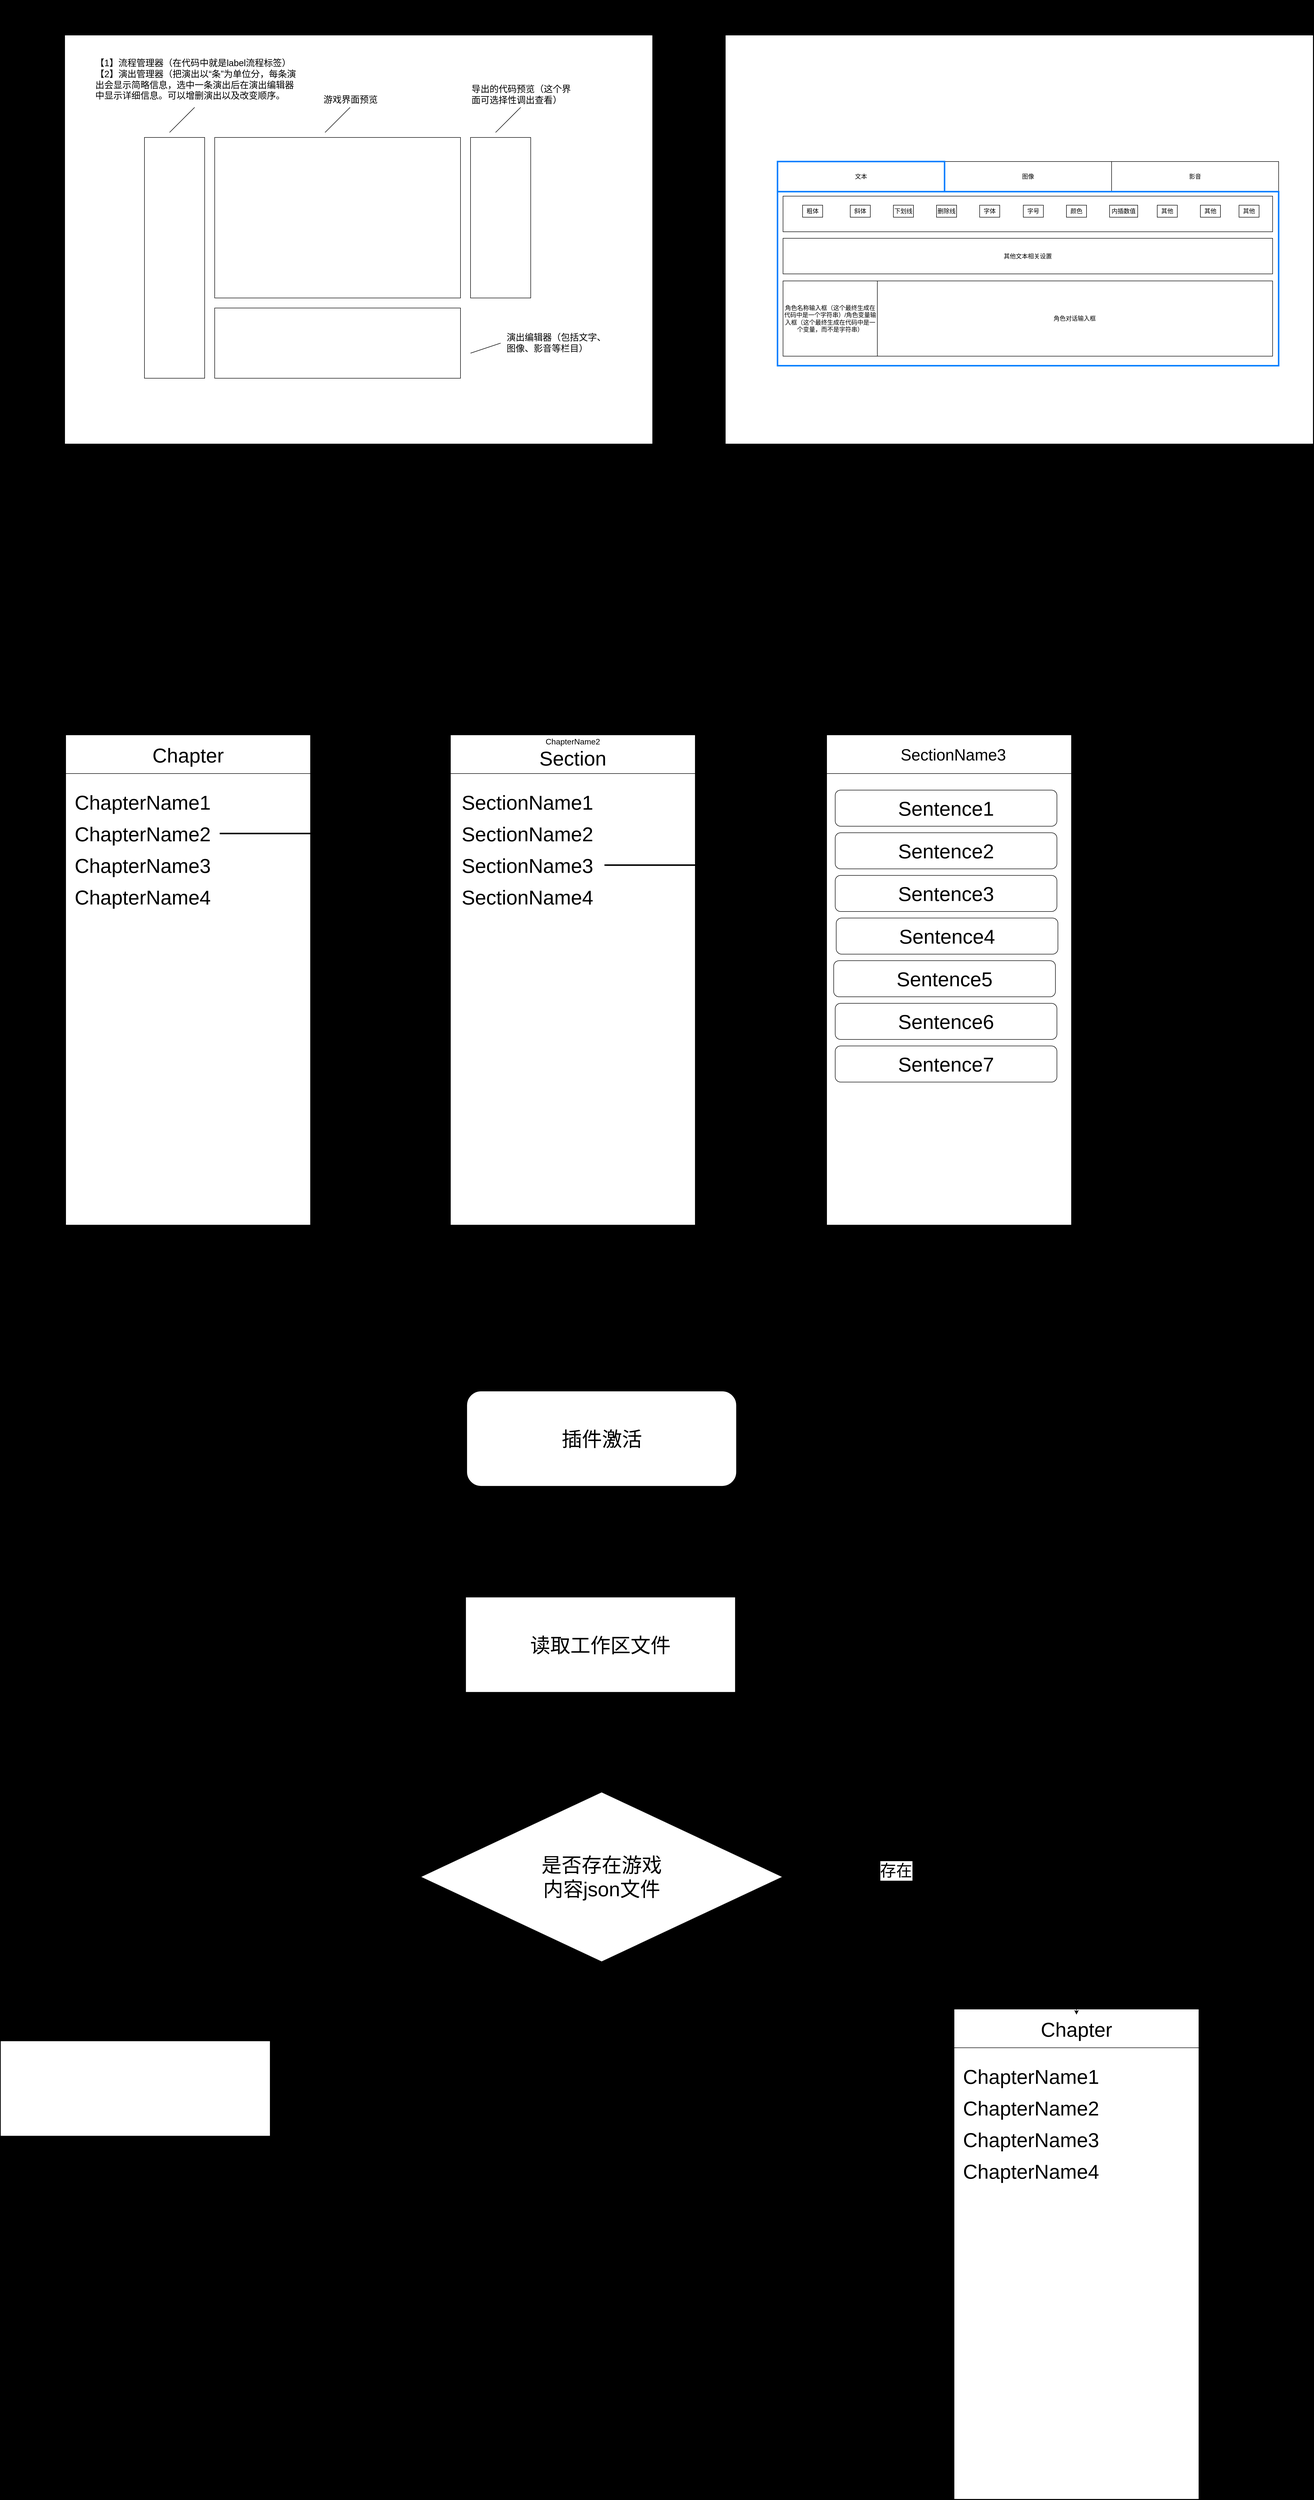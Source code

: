 <mxfile version="24.4.0" type="device">
  <diagram id="yBAzstfBOn8puNv_v_7L" name="Page-1">
    <mxGraphModel dx="2049" dy="1673" grid="0" gridSize="10" guides="1" tooltips="1" connect="1" arrows="1" fold="1" page="0" pageScale="1" pageWidth="850" pageHeight="1100" background="#000000" math="0" shadow="0">
      <root>
        <mxCell id="0" />
        <mxCell id="1" parent="0" />
        <mxCell id="2x3ec99F89r2X7fORg5g-35" value="" style="rounded=0;whiteSpace=wrap;html=1;" parent="1" vertex="1">
          <mxGeometry x="-89" y="36" width="1172" height="815" as="geometry" />
        </mxCell>
        <mxCell id="2x3ec99F89r2X7fORg5g-1" value="" style="rounded=0;whiteSpace=wrap;html=1;" parent="1" vertex="1">
          <mxGeometry x="210" y="240" width="490" height="320" as="geometry" />
        </mxCell>
        <mxCell id="2x3ec99F89r2X7fORg5g-2" value="" style="rounded=0;whiteSpace=wrap;html=1;" parent="1" vertex="1">
          <mxGeometry x="70" y="240" width="120" height="480" as="geometry" />
        </mxCell>
        <mxCell id="2x3ec99F89r2X7fORg5g-3" value="" style="rounded=0;whiteSpace=wrap;html=1;" parent="1" vertex="1">
          <mxGeometry x="210" y="580" width="490" height="140" as="geometry" />
        </mxCell>
        <mxCell id="2x3ec99F89r2X7fORg5g-4" value="" style="rounded=0;whiteSpace=wrap;html=1;" parent="1" vertex="1">
          <mxGeometry x="720" y="240" width="120" height="320" as="geometry" />
        </mxCell>
        <mxCell id="2x3ec99F89r2X7fORg5g-5" value="" style="endArrow=none;html=1;rounded=0;" parent="1" edge="1">
          <mxGeometry width="50" height="50" relative="1" as="geometry">
            <mxPoint x="120" y="230" as="sourcePoint" />
            <mxPoint x="170" y="180" as="targetPoint" />
          </mxGeometry>
        </mxCell>
        <mxCell id="2x3ec99F89r2X7fORg5g-6" value="" style="endArrow=none;html=1;rounded=0;" parent="1" edge="1">
          <mxGeometry width="50" height="50" relative="1" as="geometry">
            <mxPoint x="430" y="230" as="sourcePoint" />
            <mxPoint x="480" y="180" as="targetPoint" />
          </mxGeometry>
        </mxCell>
        <mxCell id="2x3ec99F89r2X7fORg5g-7" value="" style="endArrow=none;html=1;rounded=0;" parent="1" edge="1">
          <mxGeometry width="50" height="50" relative="1" as="geometry">
            <mxPoint x="770" y="230" as="sourcePoint" />
            <mxPoint x="820" y="180" as="targetPoint" />
          </mxGeometry>
        </mxCell>
        <mxCell id="2x3ec99F89r2X7fORg5g-8" value="" style="endArrow=none;html=1;rounded=0;" parent="1" edge="1">
          <mxGeometry width="50" height="50" relative="1" as="geometry">
            <mxPoint x="720" y="670" as="sourcePoint" />
            <mxPoint x="780" y="650" as="targetPoint" />
          </mxGeometry>
        </mxCell>
        <mxCell id="2x3ec99F89r2X7fORg5g-9" value="&lt;font style=&quot;font-size: 18px;&quot;&gt;【1】流程管理器（在代码中就是label流程标签）&lt;/font&gt;&lt;div&gt;&lt;font style=&quot;font-size: 18px;&quot;&gt;【2】演出管理器（把演出以“条”为单位分，每条演出会显示简略信息，选中一条演出后在演出编辑器中显示详细信息。可以增删演出以及改变顺序。&lt;/font&gt;&lt;/div&gt;" style="text;html=1;align=left;verticalAlign=middle;whiteSpace=wrap;rounded=0;" parent="1" vertex="1">
          <mxGeometry x="-30" y="80" width="410" height="90" as="geometry" />
        </mxCell>
        <mxCell id="2x3ec99F89r2X7fORg5g-32" value="&lt;span style=&quot;font-size: 18px;&quot;&gt;游戏界面预览&lt;/span&gt;" style="text;html=1;align=left;verticalAlign=middle;whiteSpace=wrap;rounded=0;" parent="1" vertex="1">
          <mxGeometry x="425" y="140" width="115" height="50" as="geometry" />
        </mxCell>
        <mxCell id="2x3ec99F89r2X7fORg5g-33" value="&lt;span style=&quot;font-size: 18px;&quot;&gt;导出的代码预览（这个界面可选择性调出查看）&lt;/span&gt;" style="text;html=1;align=left;verticalAlign=middle;whiteSpace=wrap;rounded=0;" parent="1" vertex="1">
          <mxGeometry x="720" y="130" width="210" height="50" as="geometry" />
        </mxCell>
        <mxCell id="2x3ec99F89r2X7fORg5g-34" value="&lt;span style=&quot;font-size: 18px;&quot;&gt;演出编辑器（包括文字、图像、影音等栏目）&lt;/span&gt;" style="text;html=1;align=left;verticalAlign=middle;whiteSpace=wrap;rounded=0;" parent="1" vertex="1">
          <mxGeometry x="790" y="625" width="210" height="50" as="geometry" />
        </mxCell>
        <mxCell id="LYegX_jkHndUCtWD2GBS-1" value="&lt;font style=&quot;font-size: 40px;&quot;&gt;整体布局&lt;/font&gt;" style="text;html=1;align=center;verticalAlign=middle;whiteSpace=wrap;rounded=0;" parent="1" vertex="1">
          <mxGeometry x="-89" y="-31" width="181" height="67" as="geometry" />
        </mxCell>
        <mxCell id="LYegX_jkHndUCtWD2GBS-2" value="" style="rounded=0;whiteSpace=wrap;html=1;" parent="1" vertex="1">
          <mxGeometry x="1228" y="36" width="1172" height="815" as="geometry" />
        </mxCell>
        <mxCell id="LYegX_jkHndUCtWD2GBS-6" value="图像" style="rounded=0;whiteSpace=wrap;html=1;" parent="1" vertex="1">
          <mxGeometry x="1665" y="288" width="333" height="60" as="geometry" />
        </mxCell>
        <mxCell id="LYegX_jkHndUCtWD2GBS-5" value="文本" style="rounded=0;whiteSpace=wrap;html=1;strokeColor=#007FFF;strokeWidth=3;" parent="1" vertex="1">
          <mxGeometry x="1332" y="288" width="333" height="60" as="geometry" />
        </mxCell>
        <mxCell id="LYegX_jkHndUCtWD2GBS-7" value="影音" style="rounded=0;whiteSpace=wrap;html=1;" parent="1" vertex="1">
          <mxGeometry x="1998" y="288" width="333" height="60" as="geometry" />
        </mxCell>
        <mxCell id="LYegX_jkHndUCtWD2GBS-4" value="" style="rounded=0;whiteSpace=wrap;html=1;strokeColor=#007fff;strokeWidth=3;" parent="1" vertex="1">
          <mxGeometry x="1332" y="348" width="999" height="347" as="geometry" />
        </mxCell>
        <mxCell id="LYegX_jkHndUCtWD2GBS-8" value="角色对话输入框" style="rounded=0;whiteSpace=wrap;html=1;" parent="1" vertex="1">
          <mxGeometry x="1530" y="526" width="789" height="150" as="geometry" />
        </mxCell>
        <mxCell id="LYegX_jkHndUCtWD2GBS-30" value="" style="rounded=0;whiteSpace=wrap;html=1;" parent="1" vertex="1">
          <mxGeometry x="1343" y="357" width="976" height="71" as="geometry" />
        </mxCell>
        <mxCell id="LYegX_jkHndUCtWD2GBS-19" value="粗体" style="rounded=0;whiteSpace=wrap;html=1;" parent="1" vertex="1">
          <mxGeometry x="1382" y="375" width="40" height="24" as="geometry" />
        </mxCell>
        <mxCell id="LYegX_jkHndUCtWD2GBS-20" value="斜体" style="rounded=0;whiteSpace=wrap;html=1;" parent="1" vertex="1">
          <mxGeometry x="1477" y="375" width="40" height="24" as="geometry" />
        </mxCell>
        <mxCell id="LYegX_jkHndUCtWD2GBS-21" value="下划线" style="rounded=0;whiteSpace=wrap;html=1;" parent="1" vertex="1">
          <mxGeometry x="1563" y="375" width="40" height="24" as="geometry" />
        </mxCell>
        <mxCell id="LYegX_jkHndUCtWD2GBS-22" value="删除线" style="rounded=0;whiteSpace=wrap;html=1;" parent="1" vertex="1">
          <mxGeometry x="1649" y="375" width="40" height="24" as="geometry" />
        </mxCell>
        <mxCell id="LYegX_jkHndUCtWD2GBS-23" value="字体" style="rounded=0;whiteSpace=wrap;html=1;" parent="1" vertex="1">
          <mxGeometry x="1735" y="375" width="40" height="24" as="geometry" />
        </mxCell>
        <mxCell id="LYegX_jkHndUCtWD2GBS-24" value="字号" style="rounded=0;whiteSpace=wrap;html=1;" parent="1" vertex="1">
          <mxGeometry x="1822" y="375" width="40" height="24" as="geometry" />
        </mxCell>
        <mxCell id="LYegX_jkHndUCtWD2GBS-25" value="颜色" style="rounded=0;whiteSpace=wrap;html=1;" parent="1" vertex="1">
          <mxGeometry x="1908" y="375" width="40" height="24" as="geometry" />
        </mxCell>
        <mxCell id="LYegX_jkHndUCtWD2GBS-26" value="内插数值" style="rounded=0;whiteSpace=wrap;html=1;" parent="1" vertex="1">
          <mxGeometry x="1994" y="375" width="56" height="24" as="geometry" />
        </mxCell>
        <mxCell id="LYegX_jkHndUCtWD2GBS-27" value="其他" style="rounded=0;whiteSpace=wrap;html=1;" parent="1" vertex="1">
          <mxGeometry x="2089" y="375" width="40" height="24" as="geometry" />
        </mxCell>
        <mxCell id="LYegX_jkHndUCtWD2GBS-28" value="其他" style="rounded=0;whiteSpace=wrap;html=1;" parent="1" vertex="1">
          <mxGeometry x="2175" y="375" width="40" height="24" as="geometry" />
        </mxCell>
        <mxCell id="LYegX_jkHndUCtWD2GBS-29" value="其他" style="rounded=0;whiteSpace=wrap;html=1;" parent="1" vertex="1">
          <mxGeometry x="2252" y="375" width="40" height="24" as="geometry" />
        </mxCell>
        <mxCell id="LYegX_jkHndUCtWD2GBS-31" value="&lt;font style=&quot;font-size: 40px;&quot;&gt;演出编辑器&lt;/font&gt;" style="text;html=1;align=center;verticalAlign=middle;whiteSpace=wrap;rounded=0;" parent="1" vertex="1">
          <mxGeometry x="1228" y="-34" width="212" height="67" as="geometry" />
        </mxCell>
        <mxCell id="LYegX_jkHndUCtWD2GBS-32" value="角色名称输入框（这个最终生成在代码中是一个字符串）/角色变量输入框（这个最终生成在代码中是一个变量，而不是字符串）" style="rounded=0;whiteSpace=wrap;html=1;fontSize=12;" parent="1" vertex="1">
          <mxGeometry x="1343" y="526" width="188" height="150" as="geometry" />
        </mxCell>
        <mxCell id="LYegX_jkHndUCtWD2GBS-33" value="其他文本相关设置" style="rounded=0;whiteSpace=wrap;html=1;" parent="1" vertex="1">
          <mxGeometry x="1343" y="441" width="976" height="71" as="geometry" />
        </mxCell>
        <mxCell id="7gioDqXQ-pu81UqjBhyL-1" value="&lt;span style=&quot;font-size: 40px;&quot;&gt;一个简单的演出内容管理视图（位于sidebar webview）&lt;/span&gt;" style="text;html=1;align=center;verticalAlign=middle;whiteSpace=wrap;rounded=0;" parent="1" vertex="1">
          <mxGeometry x="-89" y="1281" width="980" height="110" as="geometry" />
        </mxCell>
        <mxCell id="7gioDqXQ-pu81UqjBhyL-54" value="" style="group" parent="1" vertex="1" connectable="0">
          <mxGeometry x="-87" y="1431" width="2005" height="977" as="geometry" />
        </mxCell>
        <mxCell id="7gioDqXQ-pu81UqjBhyL-2" value="" style="rounded=0;whiteSpace=wrap;html=1;" parent="7gioDqXQ-pu81UqjBhyL-54" vertex="1">
          <mxGeometry width="488" height="977" as="geometry" />
        </mxCell>
        <mxCell id="7gioDqXQ-pu81UqjBhyL-4" value="&lt;font style=&quot;font-size: 40px;&quot;&gt;Ch&lt;font style=&quot;font-size: 40px;&quot;&gt;apt&lt;/font&gt;er&lt;/font&gt;" style="text;html=1;align=center;verticalAlign=middle;whiteSpace=wrap;rounded=0;" parent="7gioDqXQ-pu81UqjBhyL-54" vertex="1">
          <mxGeometry x="168" y="11" width="152" height="58" as="geometry" />
        </mxCell>
        <mxCell id="7gioDqXQ-pu81UqjBhyL-5" value="" style="shape=cross;whiteSpace=wrap;html=1;strokeColor=none;fillColor=#FFFFFF;size=0.274;aspect=fixed;" parent="7gioDqXQ-pu81UqjBhyL-54" vertex="1">
          <mxGeometry x="432" y="20" width="40" height="40" as="geometry" />
        </mxCell>
        <mxCell id="7gioDqXQ-pu81UqjBhyL-6" value="" style="endArrow=none;html=1;rounded=0;entryX=1;entryY=0.25;entryDx=0;entryDy=0;exitX=0;exitY=0.25;exitDx=0;exitDy=0;" parent="7gioDqXQ-pu81UqjBhyL-54" edge="1">
          <mxGeometry width="50" height="50" relative="1" as="geometry">
            <mxPoint y="77" as="sourcePoint" />
            <mxPoint x="488" y="77" as="targetPoint" />
          </mxGeometry>
        </mxCell>
        <mxCell id="7gioDqXQ-pu81UqjBhyL-7" value="&lt;font style=&quot;font-size: 40px;&quot;&gt;Ch&lt;font style=&quot;font-size: 40px;&quot;&gt;apt&lt;/font&gt;erName1&lt;/font&gt;" style="text;html=1;align=center;verticalAlign=middle;whiteSpace=wrap;rounded=0;" parent="7gioDqXQ-pu81UqjBhyL-54" vertex="1">
          <mxGeometry y="102" width="307" height="63" as="geometry" />
        </mxCell>
        <mxCell id="7gioDqXQ-pu81UqjBhyL-35" style="edgeStyle=orthogonalEdgeStyle;rounded=0;orthogonalLoop=1;jettySize=auto;html=1;entryX=0;entryY=0.5;entryDx=0;entryDy=0;strokeWidth=3;" parent="7gioDqXQ-pu81UqjBhyL-54" source="7gioDqXQ-pu81UqjBhyL-8" target="7gioDqXQ-pu81UqjBhyL-25" edge="1">
          <mxGeometry relative="1" as="geometry" />
        </mxCell>
        <mxCell id="7gioDqXQ-pu81UqjBhyL-8" value="&lt;font style=&quot;font-size: 40px;&quot;&gt;Ch&lt;font style=&quot;font-size: 40px;&quot;&gt;apt&lt;/font&gt;erName2&lt;/font&gt;" style="text;html=1;align=center;verticalAlign=middle;whiteSpace=wrap;rounded=0;" parent="7gioDqXQ-pu81UqjBhyL-54" vertex="1">
          <mxGeometry y="165" width="307" height="63" as="geometry" />
        </mxCell>
        <mxCell id="7gioDqXQ-pu81UqjBhyL-9" value="&lt;font style=&quot;font-size: 40px;&quot;&gt;Ch&lt;font style=&quot;font-size: 40px;&quot;&gt;apt&lt;/font&gt;erName3&lt;/font&gt;" style="text;html=1;align=center;verticalAlign=middle;whiteSpace=wrap;rounded=0;" parent="7gioDqXQ-pu81UqjBhyL-54" vertex="1">
          <mxGeometry y="228" width="307" height="63" as="geometry" />
        </mxCell>
        <mxCell id="7gioDqXQ-pu81UqjBhyL-10" value="&lt;font style=&quot;font-size: 40px;&quot;&gt;Ch&lt;font style=&quot;font-size: 40px;&quot;&gt;apt&lt;/font&gt;erName4&lt;/font&gt;" style="text;html=1;align=center;verticalAlign=middle;whiteSpace=wrap;rounded=0;" parent="7gioDqXQ-pu81UqjBhyL-54" vertex="1">
          <mxGeometry y="291" width="307" height="63" as="geometry" />
        </mxCell>
        <mxCell id="7gioDqXQ-pu81UqjBhyL-25" value="" style="rounded=0;whiteSpace=wrap;html=1;" parent="7gioDqXQ-pu81UqjBhyL-54" vertex="1">
          <mxGeometry x="767" width="488" height="977" as="geometry" />
        </mxCell>
        <mxCell id="7gioDqXQ-pu81UqjBhyL-26" value="&lt;font style=&quot;font-size: 16px;&quot;&gt;ChapterName2&lt;/font&gt;&lt;div&gt;&lt;span style=&quot;font-size: 40px;&quot;&gt;Section&lt;/span&gt;&lt;/div&gt;" style="text;html=1;align=center;verticalAlign=middle;whiteSpace=wrap;rounded=0;" parent="7gioDqXQ-pu81UqjBhyL-54" vertex="1">
          <mxGeometry x="935" y="5" width="152" height="64" as="geometry" />
        </mxCell>
        <mxCell id="7gioDqXQ-pu81UqjBhyL-27" value="" style="shape=cross;whiteSpace=wrap;html=1;strokeColor=none;fillColor=#FFFFFF;size=0.274;aspect=fixed;" parent="7gioDqXQ-pu81UqjBhyL-54" vertex="1">
          <mxGeometry x="1199" y="20" width="40" height="40" as="geometry" />
        </mxCell>
        <mxCell id="7gioDqXQ-pu81UqjBhyL-28" value="" style="endArrow=none;html=1;rounded=0;entryX=1;entryY=0.25;entryDx=0;entryDy=0;exitX=0;exitY=0.25;exitDx=0;exitDy=0;" parent="7gioDqXQ-pu81UqjBhyL-54" edge="1">
          <mxGeometry width="50" height="50" relative="1" as="geometry">
            <mxPoint x="767" y="77" as="sourcePoint" />
            <mxPoint x="1255" y="77" as="targetPoint" />
          </mxGeometry>
        </mxCell>
        <mxCell id="7gioDqXQ-pu81UqjBhyL-29" value="&lt;font style=&quot;font-size: 40px;&quot;&gt;SectionName1&lt;/font&gt;" style="text;html=1;align=center;verticalAlign=middle;whiteSpace=wrap;rounded=0;" parent="7gioDqXQ-pu81UqjBhyL-54" vertex="1">
          <mxGeometry x="767" y="102" width="307" height="63" as="geometry" />
        </mxCell>
        <mxCell id="7gioDqXQ-pu81UqjBhyL-30" value="&lt;span style=&quot;font-size: 40px;&quot;&gt;SectionName2&lt;/span&gt;" style="text;html=1;align=center;verticalAlign=middle;whiteSpace=wrap;rounded=0;" parent="7gioDqXQ-pu81UqjBhyL-54" vertex="1">
          <mxGeometry x="767" y="165" width="307" height="63" as="geometry" />
        </mxCell>
        <mxCell id="7gioDqXQ-pu81UqjBhyL-45" style="edgeStyle=orthogonalEdgeStyle;rounded=0;orthogonalLoop=1;jettySize=auto;html=1;exitX=1;exitY=0.5;exitDx=0;exitDy=0;entryX=0;entryY=0.5;entryDx=0;entryDy=0;strokeWidth=3;" parent="7gioDqXQ-pu81UqjBhyL-54" source="7gioDqXQ-pu81UqjBhyL-31" target="7gioDqXQ-pu81UqjBhyL-36" edge="1">
          <mxGeometry relative="1" as="geometry" />
        </mxCell>
        <mxCell id="7gioDqXQ-pu81UqjBhyL-31" value="&lt;span style=&quot;font-size: 40px;&quot;&gt;SectionName3&lt;/span&gt;" style="text;html=1;align=center;verticalAlign=middle;whiteSpace=wrap;rounded=0;" parent="7gioDqXQ-pu81UqjBhyL-54" vertex="1">
          <mxGeometry x="767" y="228" width="307" height="63" as="geometry" />
        </mxCell>
        <mxCell id="7gioDqXQ-pu81UqjBhyL-32" value="&lt;span style=&quot;font-size: 40px;&quot;&gt;SectionName4&lt;/span&gt;" style="text;html=1;align=center;verticalAlign=middle;whiteSpace=wrap;rounded=0;" parent="7gioDqXQ-pu81UqjBhyL-54" vertex="1">
          <mxGeometry x="767" y="291" width="307" height="63" as="geometry" />
        </mxCell>
        <mxCell id="7gioDqXQ-pu81UqjBhyL-24" value="" style="html=1;shadow=0;dashed=0;align=center;verticalAlign=middle;shape=mxgraph.arrows2.arrow;dy=0.55;dx=36;flipH=1;notch=0;strokeColor=none;fillColor=#FFFFFF;" parent="7gioDqXQ-pu81UqjBhyL-54" vertex="1">
          <mxGeometry x="777" y="20" width="62" height="39" as="geometry" />
        </mxCell>
        <mxCell id="7gioDqXQ-pu81UqjBhyL-36" value="" style="rounded=0;whiteSpace=wrap;html=1;" parent="7gioDqXQ-pu81UqjBhyL-54" vertex="1">
          <mxGeometry x="1517" width="488" height="977" as="geometry" />
        </mxCell>
        <mxCell id="7gioDqXQ-pu81UqjBhyL-37" value="&lt;div&gt;&lt;font style=&quot;font-size: 32px;&quot;&gt;SectionName3&lt;/font&gt;&lt;/div&gt;" style="text;html=1;align=center;verticalAlign=middle;whiteSpace=wrap;rounded=0;" parent="7gioDqXQ-pu81UqjBhyL-54" vertex="1">
          <mxGeometry x="1652" y="5" width="235" height="70" as="geometry" />
        </mxCell>
        <mxCell id="7gioDqXQ-pu81UqjBhyL-38" value="" style="shape=cross;whiteSpace=wrap;html=1;strokeColor=none;fillColor=#FFFFFF;size=0.274;aspect=fixed;" parent="7gioDqXQ-pu81UqjBhyL-54" vertex="1">
          <mxGeometry x="1949" y="20" width="40" height="40" as="geometry" />
        </mxCell>
        <mxCell id="7gioDqXQ-pu81UqjBhyL-39" value="" style="endArrow=none;html=1;rounded=0;entryX=1;entryY=0.25;entryDx=0;entryDy=0;exitX=0;exitY=0.25;exitDx=0;exitDy=0;" parent="7gioDqXQ-pu81UqjBhyL-54" edge="1">
          <mxGeometry width="50" height="50" relative="1" as="geometry">
            <mxPoint x="1517" y="77" as="sourcePoint" />
            <mxPoint x="2005" y="77" as="targetPoint" />
          </mxGeometry>
        </mxCell>
        <mxCell id="7gioDqXQ-pu81UqjBhyL-44" value="" style="html=1;shadow=0;dashed=0;align=center;verticalAlign=middle;shape=mxgraph.arrows2.arrow;dy=0.55;dx=36;flipH=1;notch=0;strokeColor=none;fillColor=#FFFFFF;" parent="7gioDqXQ-pu81UqjBhyL-54" vertex="1">
          <mxGeometry x="1527" y="20" width="62" height="39" as="geometry" />
        </mxCell>
        <mxCell id="7gioDqXQ-pu81UqjBhyL-47" value="&lt;font style=&quot;font-size: 40px;&quot;&gt;Sentence1&lt;/font&gt;" style="rounded=1;whiteSpace=wrap;html=1;glass=0;shadow=0;" parent="7gioDqXQ-pu81UqjBhyL-54" vertex="1">
          <mxGeometry x="1534" y="110" width="442" height="72" as="geometry" />
        </mxCell>
        <mxCell id="7gioDqXQ-pu81UqjBhyL-48" value="&lt;font style=&quot;font-size: 40px;&quot;&gt;Sentence2&lt;/font&gt;" style="rounded=1;whiteSpace=wrap;html=1;glass=0;shadow=0;" parent="7gioDqXQ-pu81UqjBhyL-54" vertex="1">
          <mxGeometry x="1534" y="195" width="442" height="72" as="geometry" />
        </mxCell>
        <mxCell id="7gioDqXQ-pu81UqjBhyL-49" value="&lt;font style=&quot;font-size: 40px;&quot;&gt;Sentence3&lt;/font&gt;" style="rounded=1;whiteSpace=wrap;html=1;glass=0;shadow=0;" parent="7gioDqXQ-pu81UqjBhyL-54" vertex="1">
          <mxGeometry x="1534" y="280" width="442" height="72" as="geometry" />
        </mxCell>
        <mxCell id="7gioDqXQ-pu81UqjBhyL-50" value="&lt;font style=&quot;font-size: 40px;&quot;&gt;Sentence4&lt;/font&gt;" style="rounded=1;whiteSpace=wrap;html=1;glass=0;shadow=0;" parent="7gioDqXQ-pu81UqjBhyL-54" vertex="1">
          <mxGeometry x="1536" y="365" width="442" height="72" as="geometry" />
        </mxCell>
        <mxCell id="7gioDqXQ-pu81UqjBhyL-51" value="&lt;font style=&quot;font-size: 40px;&quot;&gt;Sentence5&lt;/font&gt;" style="rounded=1;whiteSpace=wrap;html=1;glass=0;shadow=0;" parent="7gioDqXQ-pu81UqjBhyL-54" vertex="1">
          <mxGeometry x="1531" y="450" width="442" height="72" as="geometry" />
        </mxCell>
        <mxCell id="7gioDqXQ-pu81UqjBhyL-52" value="&lt;font style=&quot;font-size: 40px;&quot;&gt;Sentence6&lt;/font&gt;" style="rounded=1;whiteSpace=wrap;html=1;glass=0;shadow=0;" parent="7gioDqXQ-pu81UqjBhyL-54" vertex="1">
          <mxGeometry x="1534" y="535" width="442" height="72" as="geometry" />
        </mxCell>
        <mxCell id="7gioDqXQ-pu81UqjBhyL-53" value="&lt;font style=&quot;font-size: 40px;&quot;&gt;Sentence7&lt;/font&gt;" style="rounded=1;whiteSpace=wrap;html=1;glass=0;shadow=0;" parent="7gioDqXQ-pu81UqjBhyL-54" vertex="1">
          <mxGeometry x="1534" y="620" width="442" height="72" as="geometry" />
        </mxCell>
        <mxCell id="kQdmfqelEKEUoIuR3mGl-2" value="&lt;span style=&quot;font-size: 40px;&quot;&gt;插件程序流程&lt;/span&gt;" style="text;html=1;align=center;verticalAlign=middle;whiteSpace=wrap;rounded=0;" vertex="1" parent="1">
          <mxGeometry x="-92" y="2596" width="296" height="76" as="geometry" />
        </mxCell>
        <mxCell id="kQdmfqelEKEUoIuR3mGl-12" value="" style="rounded=0;whiteSpace=wrap;html=1;" vertex="1" parent="1">
          <mxGeometry x="1684" y="3971" width="488" height="977" as="geometry" />
        </mxCell>
        <mxCell id="kQdmfqelEKEUoIuR3mGl-13" value="&lt;font style=&quot;font-size: 40px;&quot;&gt;Ch&lt;font style=&quot;font-size: 40px;&quot;&gt;apt&lt;/font&gt;er&lt;/font&gt;" style="text;html=1;align=center;verticalAlign=middle;whiteSpace=wrap;rounded=0;" vertex="1" parent="1">
          <mxGeometry x="1852" y="3982" width="152" height="58" as="geometry" />
        </mxCell>
        <mxCell id="kQdmfqelEKEUoIuR3mGl-14" value="" style="shape=cross;whiteSpace=wrap;html=1;strokeColor=none;fillColor=#FFFFFF;size=0.274;aspect=fixed;" vertex="1" parent="1">
          <mxGeometry x="2116" y="3991" width="40" height="40" as="geometry" />
        </mxCell>
        <mxCell id="kQdmfqelEKEUoIuR3mGl-15" value="" style="endArrow=none;html=1;rounded=0;entryX=1;entryY=0.25;entryDx=0;entryDy=0;exitX=0;exitY=0.25;exitDx=0;exitDy=0;" edge="1" parent="1">
          <mxGeometry width="50" height="50" relative="1" as="geometry">
            <mxPoint x="1684" y="4048" as="sourcePoint" />
            <mxPoint x="2172" y="4048" as="targetPoint" />
          </mxGeometry>
        </mxCell>
        <mxCell id="kQdmfqelEKEUoIuR3mGl-16" value="&lt;font style=&quot;font-size: 40px;&quot;&gt;Ch&lt;font style=&quot;font-size: 40px;&quot;&gt;apt&lt;/font&gt;erName1&lt;/font&gt;" style="text;html=1;align=center;verticalAlign=middle;whiteSpace=wrap;rounded=0;" vertex="1" parent="1">
          <mxGeometry x="1684" y="4073" width="307" height="63" as="geometry" />
        </mxCell>
        <mxCell id="kQdmfqelEKEUoIuR3mGl-17" value="&lt;font style=&quot;font-size: 40px;&quot;&gt;Ch&lt;font style=&quot;font-size: 40px;&quot;&gt;apt&lt;/font&gt;erName2&lt;/font&gt;" style="text;html=1;align=center;verticalAlign=middle;whiteSpace=wrap;rounded=0;" vertex="1" parent="1">
          <mxGeometry x="1684" y="4136" width="307" height="63" as="geometry" />
        </mxCell>
        <mxCell id="kQdmfqelEKEUoIuR3mGl-18" value="&lt;font style=&quot;font-size: 40px;&quot;&gt;Ch&lt;font style=&quot;font-size: 40px;&quot;&gt;apt&lt;/font&gt;erName3&lt;/font&gt;" style="text;html=1;align=center;verticalAlign=middle;whiteSpace=wrap;rounded=0;" vertex="1" parent="1">
          <mxGeometry x="1684" y="4199" width="307" height="63" as="geometry" />
        </mxCell>
        <mxCell id="kQdmfqelEKEUoIuR3mGl-19" value="&lt;font style=&quot;font-size: 40px;&quot;&gt;Ch&lt;font style=&quot;font-size: 40px;&quot;&gt;apt&lt;/font&gt;erName4&lt;/font&gt;" style="text;html=1;align=center;verticalAlign=middle;whiteSpace=wrap;rounded=0;" vertex="1" parent="1">
          <mxGeometry x="1684" y="4262" width="307" height="63" as="geometry" />
        </mxCell>
        <mxCell id="kQdmfqelEKEUoIuR3mGl-8" style="edgeStyle=orthogonalEdgeStyle;rounded=0;orthogonalLoop=1;jettySize=auto;html=1;exitX=0.5;exitY=1;exitDx=0;exitDy=0;entryX=0.5;entryY=0;entryDx=0;entryDy=0;" edge="1" parent="1" source="kQdmfqelEKEUoIuR3mGl-5" target="kQdmfqelEKEUoIuR3mGl-6">
          <mxGeometry relative="1" as="geometry" />
        </mxCell>
        <mxCell id="kQdmfqelEKEUoIuR3mGl-5" value="读取工作区文件" style="rounded=0;whiteSpace=wrap;html=1;fontSize=40;" vertex="1" parent="1">
          <mxGeometry x="710.336" y="3149.745" width="537.586" height="189.574" as="geometry" />
        </mxCell>
        <mxCell id="kQdmfqelEKEUoIuR3mGl-22" style="edgeStyle=orthogonalEdgeStyle;rounded=0;orthogonalLoop=1;jettySize=auto;html=1;exitX=1;exitY=0.5;exitDx=0;exitDy=0;entryX=0.5;entryY=0;entryDx=0;entryDy=0;" edge="1" parent="1" source="kQdmfqelEKEUoIuR3mGl-6" target="kQdmfqelEKEUoIuR3mGl-13">
          <mxGeometry relative="1" as="geometry" />
        </mxCell>
        <mxCell id="kQdmfqelEKEUoIuR3mGl-23" value="&lt;font style=&quot;font-size: 32px;&quot;&gt;存在&lt;/font&gt;" style="edgeLabel;html=1;align=center;verticalAlign=middle;resizable=0;points=[];" vertex="1" connectable="0" parent="kQdmfqelEKEUoIuR3mGl-22">
          <mxGeometry x="-0.478" y="13" relative="1" as="geometry">
            <mxPoint x="1" as="offset" />
          </mxGeometry>
        </mxCell>
        <mxCell id="kQdmfqelEKEUoIuR3mGl-6" value="&lt;font style=&quot;font-size: 40px;&quot;&gt;是否存在游戏&lt;/font&gt;&lt;div style=&quot;font-size: 40px;&quot;&gt;&lt;font style=&quot;font-size: 40px;&quot;&gt;内容json文件&lt;/font&gt;&lt;/div&gt;" style="rhombus;whiteSpace=wrap;html=1;" vertex="1" parent="1">
          <mxGeometry x="620.739" y="3538.372" width="721.261" height="338.074" as="geometry" />
        </mxCell>
        <mxCell id="kQdmfqelEKEUoIuR3mGl-9" value="" style="rounded=0;whiteSpace=wrap;html=1;" vertex="1" parent="1">
          <mxGeometry x="-217" y="4034.426" width="537.586" height="189.574" as="geometry" />
        </mxCell>
        <mxCell id="kQdmfqelEKEUoIuR3mGl-11" style="edgeStyle=orthogonalEdgeStyle;rounded=0;orthogonalLoop=1;jettySize=auto;html=1;exitX=0.5;exitY=1;exitDx=0;exitDy=0;entryX=0.5;entryY=0;entryDx=0;entryDy=0;" edge="1" parent="1" source="kQdmfqelEKEUoIuR3mGl-10" target="kQdmfqelEKEUoIuR3mGl-5">
          <mxGeometry relative="1" as="geometry" />
        </mxCell>
        <mxCell id="kQdmfqelEKEUoIuR3mGl-10" value="&lt;font style=&quot;font-size: 40px;&quot;&gt;插件激活&lt;/font&gt;" style="rounded=1;whiteSpace=wrap;html=1;" vertex="1" parent="1">
          <mxGeometry x="712.576" y="2739" width="537.586" height="189.574" as="geometry" />
        </mxCell>
      </root>
    </mxGraphModel>
  </diagram>
</mxfile>
